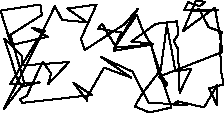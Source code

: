 unitsize(0.001cm);
draw((3140,1401)--(3114,1629));
draw((3114,1629)--(2741,1583));
draw((2741,1583)--(2312,1270));
draw((2312,1270)--(2639,1239));
draw((2639,1239)--(2489,1520));
draw((2489,1520)--(2408,1747));
draw((2408,1747)--(2009,1163));
draw((2009,1163)--(2698,1221));
draw((2698,1221)--(2000,1110));
draw((2000,1110)--(2132,1432));
draw((2132,1432)--(1729,1498));
draw((1729,1498)--(1794,1589));
draw((1794,1589)--(2030,1186));
draw((2030,1186)--(2426,1851));
draw((2426,1851)--(2191,1579));
draw((2191,1579)--(1490,1123));
draw((1490,1123)--(1423,1322));
draw((1423,1322)--(1697,1924));
draw((1697,1924)--(1182,1853));
draw((1182,1853)--(1526,1612));
draw((1526,1612)--(1090,1652));
draw((1090,1652)--(962,1895));
draw((962,1895)--(556,1056));
draw((556,1056)--(61,81));
draw((61,81)--(422,542));
draw((422,542)--(177,1390));
draw((177,1390)--(731,1741));
draw((731,1741)--(706,1925));
draw((706,1925)--(3,1817));
draw((3,1817)--(193,1210));
draw((193,1210)--(839,1355));
draw((839,1355)--(563,1513));
draw((563,1513)--(782,1462));
draw((782,1462)--(627,1261));
draw((627,1261)--(171,514));
draw((171,514)--(694,552));
draw((694,552)--(380,478));
draw((380,478)--(298,615));
draw((298,615)--(71,1323));
draw((71,1323)--(376,1018));
draw((376,1018)--(399,850));
draw((399,850)--(1213,910));
draw((1213,910)--(844,520));
draw((844,520)--(896,705));
draw((896,705)--(749,920));
draw((749,920)--(468,319));
draw((468,319)--(347,252));
draw((347,252)--(387,190));
draw((387,190)--(1612,328));
draw((1612,328)--(1286,550));
draw((1286,550)--(1538,224));
draw((1538,224)--(1517,266));
draw((1517,266)--(1829,812));
draw((1829,812)--(2310,635));
draw((2310,635)--(1782,995));
draw((1782,995)--(2330,741));
draw((2330,741)--(2614,195));
draw((2614,195)--(3292,152));
draw((3292,152)--(3060,155));
draw((3060,155)--(3123,217));
draw((3123,217)--(3595,111));
draw((3595,111)--(3829,513));
draw((3829,513)--(3821,147));
draw((3821,147)--(3684,445));
draw((3684,445)--(3938,516));
draw((3938,516)--(3896,742));
draw((3896,742)--(3876,1165));
draw((3876,1165)--(3904,1444));
draw((3904,1444)--(3675,1522));
draw((3675,1522)--(3507,1851));
draw((3507,1851)--(3417,1808));
draw((3417,1808)--(3834,1827));
draw((3834,1827)--(3245,1828));
draw((3245,1828)--(3317,1966));
draw((3317,1966)--(3515,1892));
draw((3515,1892)--(3611,1968));
draw((3611,1968)--(3453,1998));
draw((3453,1998)--(3220,1454));
draw((3220,1454)--(3782,1865));
draw((3782,1865)--(3858,1472));
draw((3858,1472)--(3918,1088));
draw((3918,1088)--(3438,901));
draw((3438,901)--(2800,653));
draw((2800,653)--(2929,485));
draw((2929,485)--(2938,543));
draw((2938,543)--(2801,695));
draw((2801,695)--(2642,1269));
draw((2642,1269)--(3017,108));
draw((3017,108)--(2630,20));
draw((2630,20)--(2372,127));
draw((2372,127)--(2503,352));
draw((2503,352)--(2830,775));
draw((2830,775)--(2937,1568));
draw((2937,1568)--(3084,774));
draw((3084,774)--(3084,748));
draw((3084,748)--(3370,791));
draw((3370,791)--(3162,367));
draw((3162,367)--(3133,1143));
draw((3133,1143)--(3058,1276));
draw((3058,1276)--(3140,1401));
